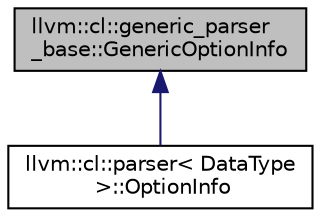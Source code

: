 digraph "llvm::cl::generic_parser_base::GenericOptionInfo"
{
 // LATEX_PDF_SIZE
  bgcolor="transparent";
  edge [fontname="Helvetica",fontsize="10",labelfontname="Helvetica",labelfontsize="10"];
  node [fontname="Helvetica",fontsize="10",shape="box"];
  Node1 [label="llvm::cl::generic_parser\l_base::GenericOptionInfo",height=0.2,width=0.4,color="black", fillcolor="grey75", style="filled", fontcolor="black",tooltip=" "];
  Node1 -> Node2 [dir="back",color="midnightblue",fontsize="10",style="solid",fontname="Helvetica"];
  Node2 [label="llvm::cl::parser\< DataType\l \>::OptionInfo",height=0.2,width=0.4,color="black",URL="$classllvm_1_1cl_1_1parser_1_1OptionInfo.html",tooltip=" "];
}
